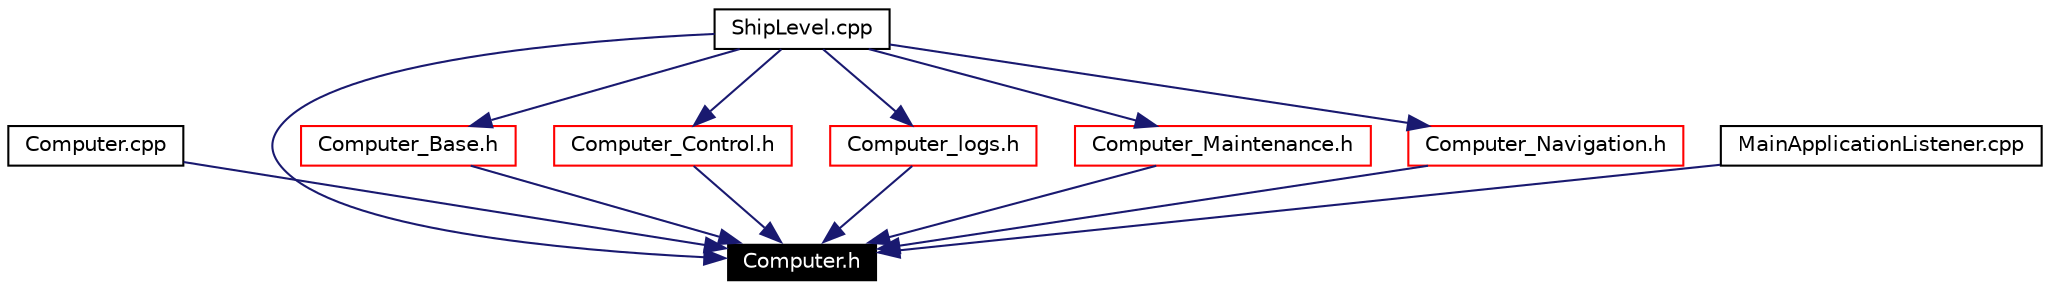 digraph G
{
  edge [fontname="Helvetica",fontsize=10,labelfontname="Helvetica",labelfontsize=10];
  node [fontname="Helvetica",fontsize=10,shape=record];
  Node1 [label="Computer.h",height=0.2,width=0.4,color="white", fillcolor="black", style="filled" fontcolor="white"];
  Node2 -> Node1 [color="midnightblue",fontsize=10,style="solid",fontname="Helvetica"];
  Node2 [label="Computer.cpp",height=0.2,width=0.4,color="black",URL="$_computer_8cpp.html"];
  Node3 -> Node1 [color="midnightblue",fontsize=10,style="solid",fontname="Helvetica"];
  Node3 [label="Computer_Base.h",height=0.2,width=0.4,color="red",URL="$_computer___base_8h.html"];
  Node4 -> Node3 [color="midnightblue",fontsize=10,style="solid",fontname="Helvetica"];
  Node4 [label="ShipLevel.cpp",height=0.2,width=0.4,color="black",URL="$_ship_level_8cpp.html"];
  Node5 -> Node1 [color="midnightblue",fontsize=10,style="solid",fontname="Helvetica"];
  Node5 [label="Computer_Control.h",height=0.2,width=0.4,color="red",URL="$_computer___control_8h.html"];
  Node4 -> Node5 [color="midnightblue",fontsize=10,style="solid",fontname="Helvetica"];
  Node6 -> Node1 [color="midnightblue",fontsize=10,style="solid",fontname="Helvetica"];
  Node6 [label="Computer_logs.h",height=0.2,width=0.4,color="red",URL="$_computer__logs_8h.html"];
  Node4 -> Node6 [color="midnightblue",fontsize=10,style="solid",fontname="Helvetica"];
  Node7 -> Node1 [color="midnightblue",fontsize=10,style="solid",fontname="Helvetica"];
  Node7 [label="Computer_Maintenance.h",height=0.2,width=0.4,color="red",URL="$_computer___maintenance_8h.html"];
  Node4 -> Node7 [color="midnightblue",fontsize=10,style="solid",fontname="Helvetica"];
  Node8 -> Node1 [color="midnightblue",fontsize=10,style="solid",fontname="Helvetica"];
  Node8 [label="Computer_Navigation.h",height=0.2,width=0.4,color="red",URL="$_computer___navigation_8h.html"];
  Node4 -> Node8 [color="midnightblue",fontsize=10,style="solid",fontname="Helvetica"];
  Node9 -> Node1 [color="midnightblue",fontsize=10,style="solid",fontname="Helvetica"];
  Node9 [label="MainApplicationListener.cpp",height=0.2,width=0.4,color="black",URL="$_main_application_listener_8cpp.html"];
  Node4 -> Node1 [color="midnightblue",fontsize=10,style="solid",fontname="Helvetica"];
}
